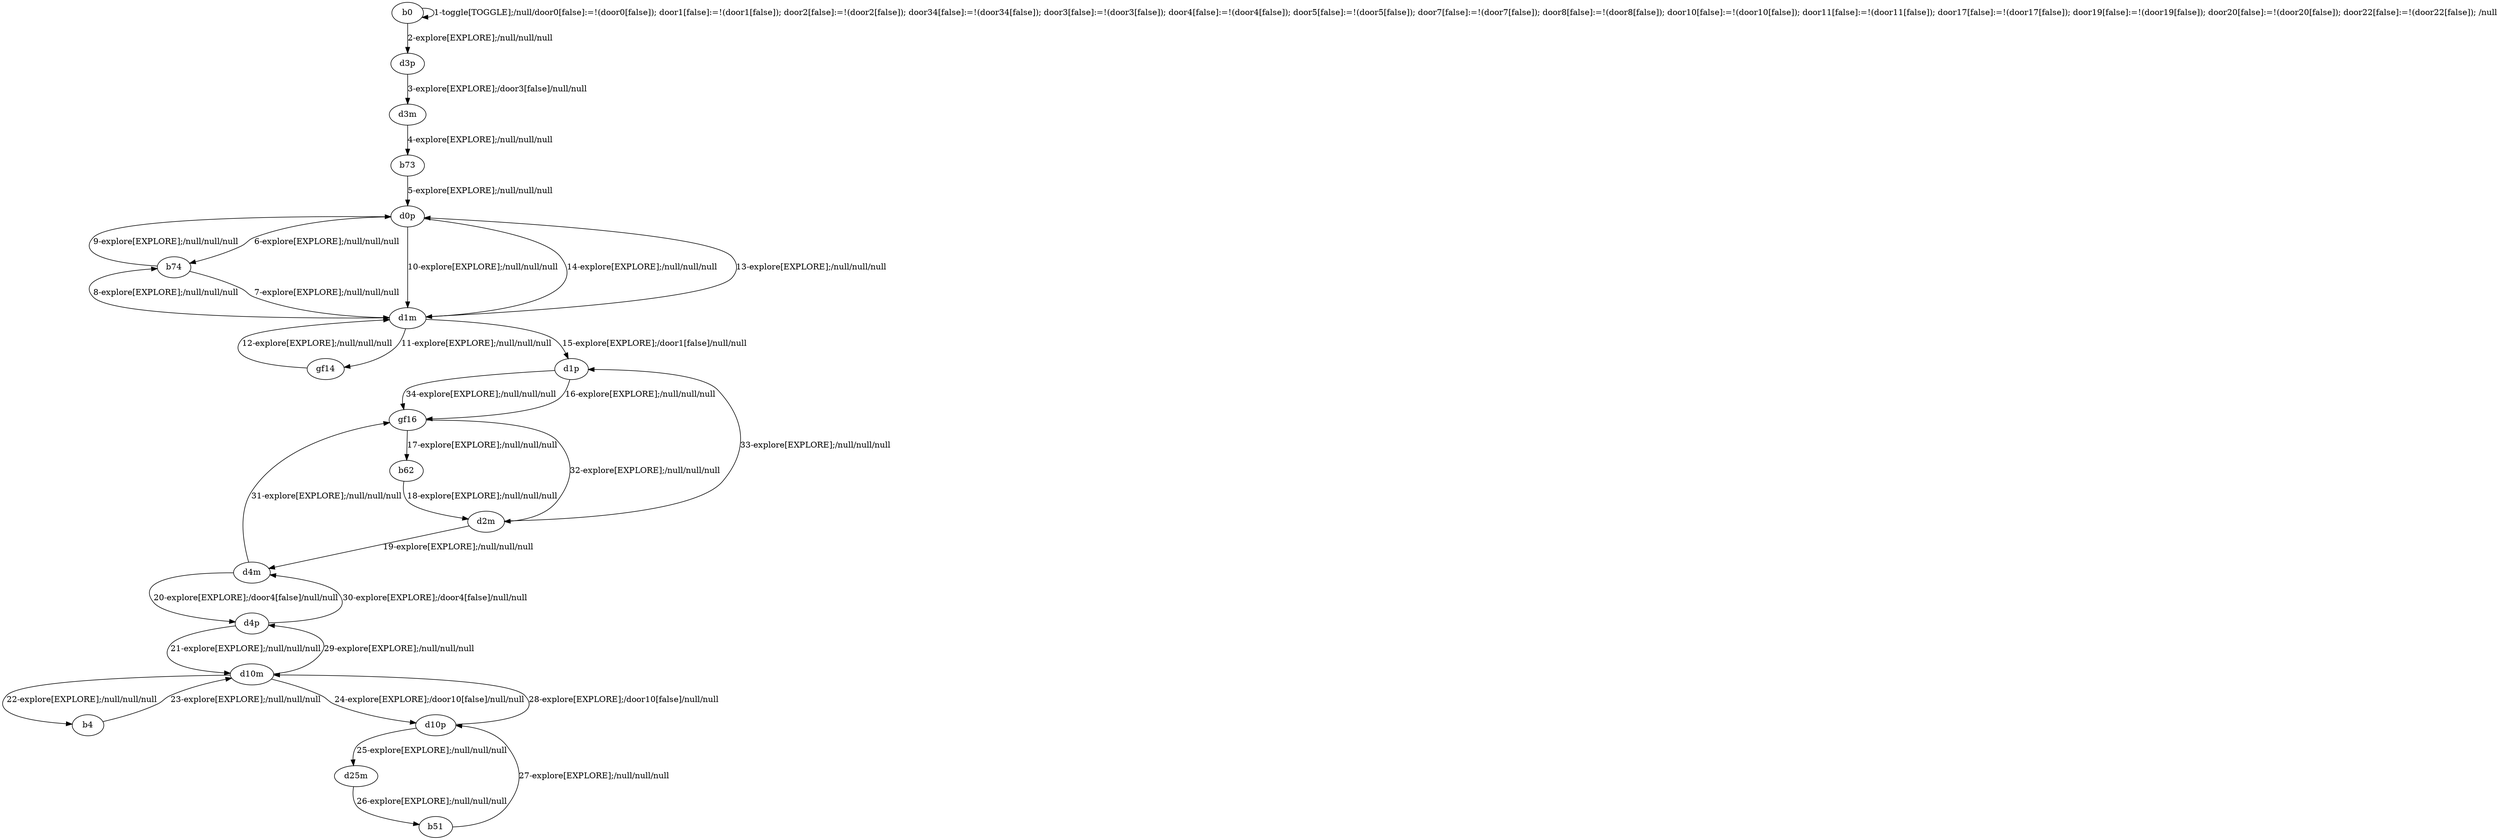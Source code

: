 # Total number of goals covered by this test: 4
# b4 --> d10m
# b51 --> d10p
# d10m --> d4p
# d10m --> b4

digraph g {
"b0" -> "b0" [label = "1-toggle[TOGGLE];/null/door0[false]:=!(door0[false]); door1[false]:=!(door1[false]); door2[false]:=!(door2[false]); door34[false]:=!(door34[false]); door3[false]:=!(door3[false]); door4[false]:=!(door4[false]); door5[false]:=!(door5[false]); door7[false]:=!(door7[false]); door8[false]:=!(door8[false]); door10[false]:=!(door10[false]); door11[false]:=!(door11[false]); door17[false]:=!(door17[false]); door19[false]:=!(door19[false]); door20[false]:=!(door20[false]); door22[false]:=!(door22[false]); /null"];
"b0" -> "d3p" [label = "2-explore[EXPLORE];/null/null/null"];
"d3p" -> "d3m" [label = "3-explore[EXPLORE];/door3[false]/null/null"];
"d3m" -> "b73" [label = "4-explore[EXPLORE];/null/null/null"];
"b73" -> "d0p" [label = "5-explore[EXPLORE];/null/null/null"];
"d0p" -> "b74" [label = "6-explore[EXPLORE];/null/null/null"];
"b74" -> "d1m" [label = "7-explore[EXPLORE];/null/null/null"];
"d1m" -> "b74" [label = "8-explore[EXPLORE];/null/null/null"];
"b74" -> "d0p" [label = "9-explore[EXPLORE];/null/null/null"];
"d0p" -> "d1m" [label = "10-explore[EXPLORE];/null/null/null"];
"d1m" -> "gf14" [label = "11-explore[EXPLORE];/null/null/null"];
"gf14" -> "d1m" [label = "12-explore[EXPLORE];/null/null/null"];
"d1m" -> "d0p" [label = "13-explore[EXPLORE];/null/null/null"];
"d0p" -> "d1m" [label = "14-explore[EXPLORE];/null/null/null"];
"d1m" -> "d1p" [label = "15-explore[EXPLORE];/door1[false]/null/null"];
"d1p" -> "gf16" [label = "16-explore[EXPLORE];/null/null/null"];
"gf16" -> "b62" [label = "17-explore[EXPLORE];/null/null/null"];
"b62" -> "d2m" [label = "18-explore[EXPLORE];/null/null/null"];
"d2m" -> "d4m" [label = "19-explore[EXPLORE];/null/null/null"];
"d4m" -> "d4p" [label = "20-explore[EXPLORE];/door4[false]/null/null"];
"d4p" -> "d10m" [label = "21-explore[EXPLORE];/null/null/null"];
"d10m" -> "b4" [label = "22-explore[EXPLORE];/null/null/null"];
"b4" -> "d10m" [label = "23-explore[EXPLORE];/null/null/null"];
"d10m" -> "d10p" [label = "24-explore[EXPLORE];/door10[false]/null/null"];
"d10p" -> "d25m" [label = "25-explore[EXPLORE];/null/null/null"];
"d25m" -> "b51" [label = "26-explore[EXPLORE];/null/null/null"];
"b51" -> "d10p" [label = "27-explore[EXPLORE];/null/null/null"];
"d10p" -> "d10m" [label = "28-explore[EXPLORE];/door10[false]/null/null"];
"d10m" -> "d4p" [label = "29-explore[EXPLORE];/null/null/null"];
"d4p" -> "d4m" [label = "30-explore[EXPLORE];/door4[false]/null/null"];
"d4m" -> "gf16" [label = "31-explore[EXPLORE];/null/null/null"];
"gf16" -> "d2m" [label = "32-explore[EXPLORE];/null/null/null"];
"d2m" -> "d1p" [label = "33-explore[EXPLORE];/null/null/null"];
"d1p" -> "gf16" [label = "34-explore[EXPLORE];/null/null/null"];
}